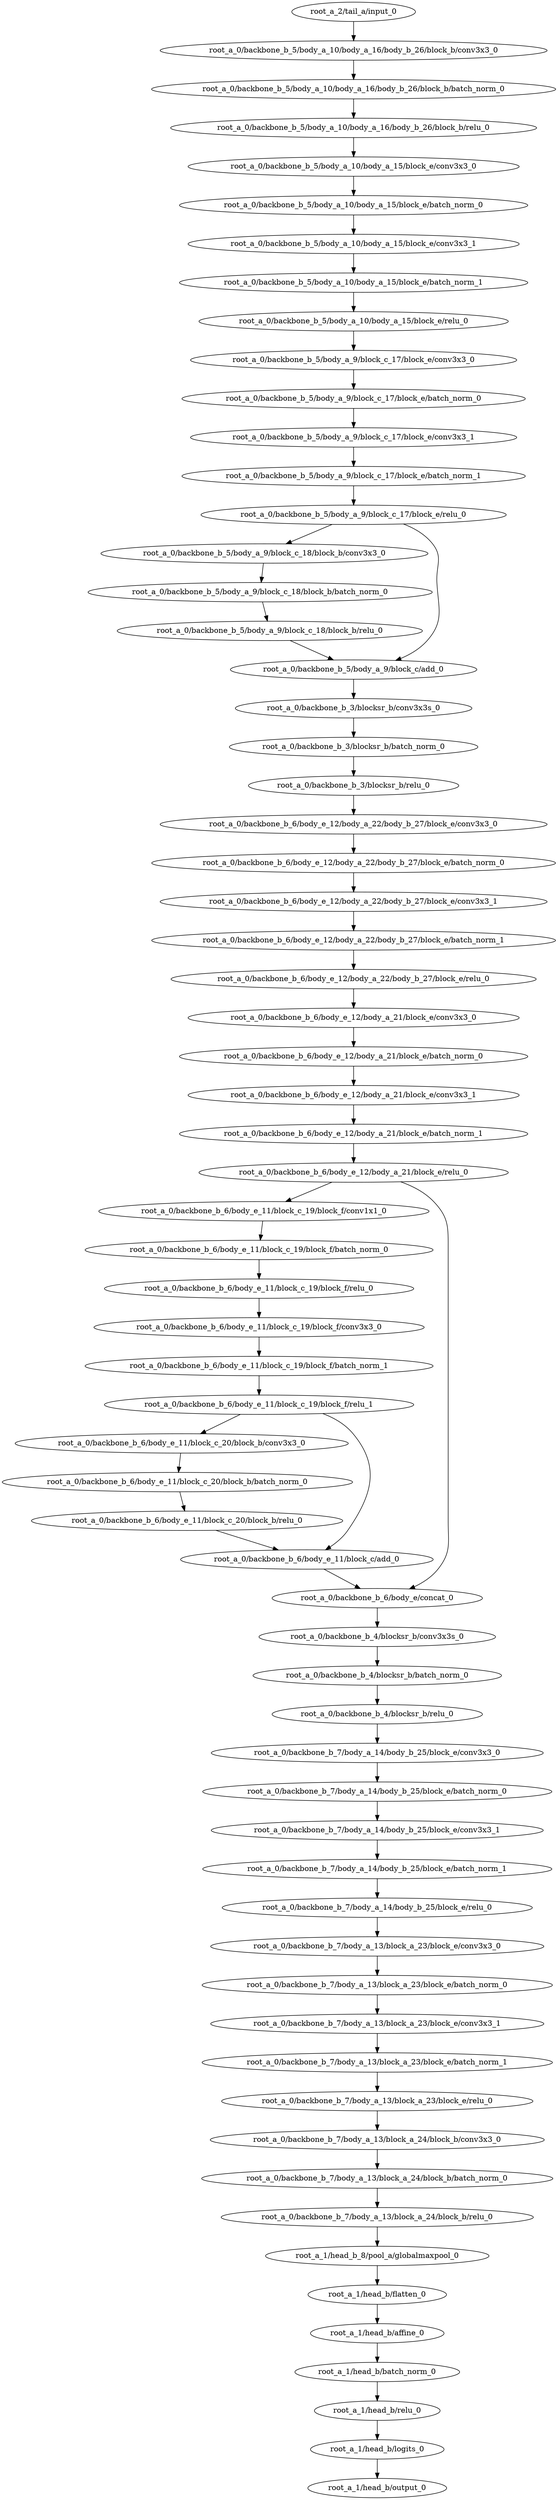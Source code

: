 digraph root_a {
	"root_a_2/tail_a/input_0"
	"root_a_0/backbone_b_5/body_a_10/body_a_16/body_b_26/block_b/conv3x3_0"
	"root_a_0/backbone_b_5/body_a_10/body_a_16/body_b_26/block_b/batch_norm_0"
	"root_a_0/backbone_b_5/body_a_10/body_a_16/body_b_26/block_b/relu_0"
	"root_a_0/backbone_b_5/body_a_10/body_a_15/block_e/conv3x3_0"
	"root_a_0/backbone_b_5/body_a_10/body_a_15/block_e/batch_norm_0"
	"root_a_0/backbone_b_5/body_a_10/body_a_15/block_e/conv3x3_1"
	"root_a_0/backbone_b_5/body_a_10/body_a_15/block_e/batch_norm_1"
	"root_a_0/backbone_b_5/body_a_10/body_a_15/block_e/relu_0"
	"root_a_0/backbone_b_5/body_a_9/block_c_17/block_e/conv3x3_0"
	"root_a_0/backbone_b_5/body_a_9/block_c_17/block_e/batch_norm_0"
	"root_a_0/backbone_b_5/body_a_9/block_c_17/block_e/conv3x3_1"
	"root_a_0/backbone_b_5/body_a_9/block_c_17/block_e/batch_norm_1"
	"root_a_0/backbone_b_5/body_a_9/block_c_17/block_e/relu_0"
	"root_a_0/backbone_b_5/body_a_9/block_c_18/block_b/conv3x3_0"
	"root_a_0/backbone_b_5/body_a_9/block_c_18/block_b/batch_norm_0"
	"root_a_0/backbone_b_5/body_a_9/block_c_18/block_b/relu_0"
	"root_a_0/backbone_b_5/body_a_9/block_c/add_0"
	"root_a_0/backbone_b_3/blocksr_b/conv3x3s_0"
	"root_a_0/backbone_b_3/blocksr_b/batch_norm_0"
	"root_a_0/backbone_b_3/blocksr_b/relu_0"
	"root_a_0/backbone_b_6/body_e_12/body_a_22/body_b_27/block_e/conv3x3_0"
	"root_a_0/backbone_b_6/body_e_12/body_a_22/body_b_27/block_e/batch_norm_0"
	"root_a_0/backbone_b_6/body_e_12/body_a_22/body_b_27/block_e/conv3x3_1"
	"root_a_0/backbone_b_6/body_e_12/body_a_22/body_b_27/block_e/batch_norm_1"
	"root_a_0/backbone_b_6/body_e_12/body_a_22/body_b_27/block_e/relu_0"
	"root_a_0/backbone_b_6/body_e_12/body_a_21/block_e/conv3x3_0"
	"root_a_0/backbone_b_6/body_e_12/body_a_21/block_e/batch_norm_0"
	"root_a_0/backbone_b_6/body_e_12/body_a_21/block_e/conv3x3_1"
	"root_a_0/backbone_b_6/body_e_12/body_a_21/block_e/batch_norm_1"
	"root_a_0/backbone_b_6/body_e_12/body_a_21/block_e/relu_0"
	"root_a_0/backbone_b_6/body_e_11/block_c_19/block_f/conv1x1_0"
	"root_a_0/backbone_b_6/body_e_11/block_c_19/block_f/batch_norm_0"
	"root_a_0/backbone_b_6/body_e_11/block_c_19/block_f/relu_0"
	"root_a_0/backbone_b_6/body_e_11/block_c_19/block_f/conv3x3_0"
	"root_a_0/backbone_b_6/body_e_11/block_c_19/block_f/batch_norm_1"
	"root_a_0/backbone_b_6/body_e_11/block_c_19/block_f/relu_1"
	"root_a_0/backbone_b_6/body_e_11/block_c_20/block_b/conv3x3_0"
	"root_a_0/backbone_b_6/body_e_11/block_c_20/block_b/batch_norm_0"
	"root_a_0/backbone_b_6/body_e_11/block_c_20/block_b/relu_0"
	"root_a_0/backbone_b_6/body_e_11/block_c/add_0"
	"root_a_0/backbone_b_6/body_e/concat_0"
	"root_a_0/backbone_b_4/blocksr_b/conv3x3s_0"
	"root_a_0/backbone_b_4/blocksr_b/batch_norm_0"
	"root_a_0/backbone_b_4/blocksr_b/relu_0"
	"root_a_0/backbone_b_7/body_a_14/body_b_25/block_e/conv3x3_0"
	"root_a_0/backbone_b_7/body_a_14/body_b_25/block_e/batch_norm_0"
	"root_a_0/backbone_b_7/body_a_14/body_b_25/block_e/conv3x3_1"
	"root_a_0/backbone_b_7/body_a_14/body_b_25/block_e/batch_norm_1"
	"root_a_0/backbone_b_7/body_a_14/body_b_25/block_e/relu_0"
	"root_a_0/backbone_b_7/body_a_13/block_a_23/block_e/conv3x3_0"
	"root_a_0/backbone_b_7/body_a_13/block_a_23/block_e/batch_norm_0"
	"root_a_0/backbone_b_7/body_a_13/block_a_23/block_e/conv3x3_1"
	"root_a_0/backbone_b_7/body_a_13/block_a_23/block_e/batch_norm_1"
	"root_a_0/backbone_b_7/body_a_13/block_a_23/block_e/relu_0"
	"root_a_0/backbone_b_7/body_a_13/block_a_24/block_b/conv3x3_0"
	"root_a_0/backbone_b_7/body_a_13/block_a_24/block_b/batch_norm_0"
	"root_a_0/backbone_b_7/body_a_13/block_a_24/block_b/relu_0"
	"root_a_1/head_b_8/pool_a/globalmaxpool_0"
	"root_a_1/head_b/flatten_0"
	"root_a_1/head_b/affine_0"
	"root_a_1/head_b/batch_norm_0"
	"root_a_1/head_b/relu_0"
	"root_a_1/head_b/logits_0"
	"root_a_1/head_b/output_0"

	"root_a_2/tail_a/input_0" -> "root_a_0/backbone_b_5/body_a_10/body_a_16/body_b_26/block_b/conv3x3_0"
	"root_a_0/backbone_b_5/body_a_10/body_a_16/body_b_26/block_b/conv3x3_0" -> "root_a_0/backbone_b_5/body_a_10/body_a_16/body_b_26/block_b/batch_norm_0"
	"root_a_0/backbone_b_5/body_a_10/body_a_16/body_b_26/block_b/batch_norm_0" -> "root_a_0/backbone_b_5/body_a_10/body_a_16/body_b_26/block_b/relu_0"
	"root_a_0/backbone_b_5/body_a_10/body_a_16/body_b_26/block_b/relu_0" -> "root_a_0/backbone_b_5/body_a_10/body_a_15/block_e/conv3x3_0"
	"root_a_0/backbone_b_5/body_a_10/body_a_15/block_e/conv3x3_0" -> "root_a_0/backbone_b_5/body_a_10/body_a_15/block_e/batch_norm_0"
	"root_a_0/backbone_b_5/body_a_10/body_a_15/block_e/batch_norm_0" -> "root_a_0/backbone_b_5/body_a_10/body_a_15/block_e/conv3x3_1"
	"root_a_0/backbone_b_5/body_a_10/body_a_15/block_e/conv3x3_1" -> "root_a_0/backbone_b_5/body_a_10/body_a_15/block_e/batch_norm_1"
	"root_a_0/backbone_b_5/body_a_10/body_a_15/block_e/batch_norm_1" -> "root_a_0/backbone_b_5/body_a_10/body_a_15/block_e/relu_0"
	"root_a_0/backbone_b_5/body_a_10/body_a_15/block_e/relu_0" -> "root_a_0/backbone_b_5/body_a_9/block_c_17/block_e/conv3x3_0"
	"root_a_0/backbone_b_5/body_a_9/block_c_17/block_e/conv3x3_0" -> "root_a_0/backbone_b_5/body_a_9/block_c_17/block_e/batch_norm_0"
	"root_a_0/backbone_b_5/body_a_9/block_c_17/block_e/batch_norm_0" -> "root_a_0/backbone_b_5/body_a_9/block_c_17/block_e/conv3x3_1"
	"root_a_0/backbone_b_5/body_a_9/block_c_17/block_e/conv3x3_1" -> "root_a_0/backbone_b_5/body_a_9/block_c_17/block_e/batch_norm_1"
	"root_a_0/backbone_b_5/body_a_9/block_c_17/block_e/batch_norm_1" -> "root_a_0/backbone_b_5/body_a_9/block_c_17/block_e/relu_0"
	"root_a_0/backbone_b_5/body_a_9/block_c_17/block_e/relu_0" -> "root_a_0/backbone_b_5/body_a_9/block_c_18/block_b/conv3x3_0"
	"root_a_0/backbone_b_5/body_a_9/block_c_18/block_b/conv3x3_0" -> "root_a_0/backbone_b_5/body_a_9/block_c_18/block_b/batch_norm_0"
	"root_a_0/backbone_b_5/body_a_9/block_c_18/block_b/batch_norm_0" -> "root_a_0/backbone_b_5/body_a_9/block_c_18/block_b/relu_0"
	"root_a_0/backbone_b_5/body_a_9/block_c_17/block_e/relu_0" -> "root_a_0/backbone_b_5/body_a_9/block_c/add_0"
	"root_a_0/backbone_b_5/body_a_9/block_c_18/block_b/relu_0" -> "root_a_0/backbone_b_5/body_a_9/block_c/add_0"
	"root_a_0/backbone_b_5/body_a_9/block_c/add_0" -> "root_a_0/backbone_b_3/blocksr_b/conv3x3s_0"
	"root_a_0/backbone_b_3/blocksr_b/conv3x3s_0" -> "root_a_0/backbone_b_3/blocksr_b/batch_norm_0"
	"root_a_0/backbone_b_3/blocksr_b/batch_norm_0" -> "root_a_0/backbone_b_3/blocksr_b/relu_0"
	"root_a_0/backbone_b_3/blocksr_b/relu_0" -> "root_a_0/backbone_b_6/body_e_12/body_a_22/body_b_27/block_e/conv3x3_0"
	"root_a_0/backbone_b_6/body_e_12/body_a_22/body_b_27/block_e/conv3x3_0" -> "root_a_0/backbone_b_6/body_e_12/body_a_22/body_b_27/block_e/batch_norm_0"
	"root_a_0/backbone_b_6/body_e_12/body_a_22/body_b_27/block_e/batch_norm_0" -> "root_a_0/backbone_b_6/body_e_12/body_a_22/body_b_27/block_e/conv3x3_1"
	"root_a_0/backbone_b_6/body_e_12/body_a_22/body_b_27/block_e/conv3x3_1" -> "root_a_0/backbone_b_6/body_e_12/body_a_22/body_b_27/block_e/batch_norm_1"
	"root_a_0/backbone_b_6/body_e_12/body_a_22/body_b_27/block_e/batch_norm_1" -> "root_a_0/backbone_b_6/body_e_12/body_a_22/body_b_27/block_e/relu_0"
	"root_a_0/backbone_b_6/body_e_12/body_a_22/body_b_27/block_e/relu_0" -> "root_a_0/backbone_b_6/body_e_12/body_a_21/block_e/conv3x3_0"
	"root_a_0/backbone_b_6/body_e_12/body_a_21/block_e/conv3x3_0" -> "root_a_0/backbone_b_6/body_e_12/body_a_21/block_e/batch_norm_0"
	"root_a_0/backbone_b_6/body_e_12/body_a_21/block_e/batch_norm_0" -> "root_a_0/backbone_b_6/body_e_12/body_a_21/block_e/conv3x3_1"
	"root_a_0/backbone_b_6/body_e_12/body_a_21/block_e/conv3x3_1" -> "root_a_0/backbone_b_6/body_e_12/body_a_21/block_e/batch_norm_1"
	"root_a_0/backbone_b_6/body_e_12/body_a_21/block_e/batch_norm_1" -> "root_a_0/backbone_b_6/body_e_12/body_a_21/block_e/relu_0"
	"root_a_0/backbone_b_6/body_e_12/body_a_21/block_e/relu_0" -> "root_a_0/backbone_b_6/body_e_11/block_c_19/block_f/conv1x1_0"
	"root_a_0/backbone_b_6/body_e_11/block_c_19/block_f/conv1x1_0" -> "root_a_0/backbone_b_6/body_e_11/block_c_19/block_f/batch_norm_0"
	"root_a_0/backbone_b_6/body_e_11/block_c_19/block_f/batch_norm_0" -> "root_a_0/backbone_b_6/body_e_11/block_c_19/block_f/relu_0"
	"root_a_0/backbone_b_6/body_e_11/block_c_19/block_f/relu_0" -> "root_a_0/backbone_b_6/body_e_11/block_c_19/block_f/conv3x3_0"
	"root_a_0/backbone_b_6/body_e_11/block_c_19/block_f/conv3x3_0" -> "root_a_0/backbone_b_6/body_e_11/block_c_19/block_f/batch_norm_1"
	"root_a_0/backbone_b_6/body_e_11/block_c_19/block_f/batch_norm_1" -> "root_a_0/backbone_b_6/body_e_11/block_c_19/block_f/relu_1"
	"root_a_0/backbone_b_6/body_e_11/block_c_19/block_f/relu_1" -> "root_a_0/backbone_b_6/body_e_11/block_c_20/block_b/conv3x3_0"
	"root_a_0/backbone_b_6/body_e_11/block_c_20/block_b/conv3x3_0" -> "root_a_0/backbone_b_6/body_e_11/block_c_20/block_b/batch_norm_0"
	"root_a_0/backbone_b_6/body_e_11/block_c_20/block_b/batch_norm_0" -> "root_a_0/backbone_b_6/body_e_11/block_c_20/block_b/relu_0"
	"root_a_0/backbone_b_6/body_e_11/block_c_19/block_f/relu_1" -> "root_a_0/backbone_b_6/body_e_11/block_c/add_0"
	"root_a_0/backbone_b_6/body_e_11/block_c_20/block_b/relu_0" -> "root_a_0/backbone_b_6/body_e_11/block_c/add_0"
	"root_a_0/backbone_b_6/body_e_11/block_c/add_0" -> "root_a_0/backbone_b_6/body_e/concat_0"
	"root_a_0/backbone_b_6/body_e_12/body_a_21/block_e/relu_0" -> "root_a_0/backbone_b_6/body_e/concat_0"
	"root_a_0/backbone_b_6/body_e/concat_0" -> "root_a_0/backbone_b_4/blocksr_b/conv3x3s_0"
	"root_a_0/backbone_b_4/blocksr_b/conv3x3s_0" -> "root_a_0/backbone_b_4/blocksr_b/batch_norm_0"
	"root_a_0/backbone_b_4/blocksr_b/batch_norm_0" -> "root_a_0/backbone_b_4/blocksr_b/relu_0"
	"root_a_0/backbone_b_4/blocksr_b/relu_0" -> "root_a_0/backbone_b_7/body_a_14/body_b_25/block_e/conv3x3_0"
	"root_a_0/backbone_b_7/body_a_14/body_b_25/block_e/conv3x3_0" -> "root_a_0/backbone_b_7/body_a_14/body_b_25/block_e/batch_norm_0"
	"root_a_0/backbone_b_7/body_a_14/body_b_25/block_e/batch_norm_0" -> "root_a_0/backbone_b_7/body_a_14/body_b_25/block_e/conv3x3_1"
	"root_a_0/backbone_b_7/body_a_14/body_b_25/block_e/conv3x3_1" -> "root_a_0/backbone_b_7/body_a_14/body_b_25/block_e/batch_norm_1"
	"root_a_0/backbone_b_7/body_a_14/body_b_25/block_e/batch_norm_1" -> "root_a_0/backbone_b_7/body_a_14/body_b_25/block_e/relu_0"
	"root_a_0/backbone_b_7/body_a_14/body_b_25/block_e/relu_0" -> "root_a_0/backbone_b_7/body_a_13/block_a_23/block_e/conv3x3_0"
	"root_a_0/backbone_b_7/body_a_13/block_a_23/block_e/conv3x3_0" -> "root_a_0/backbone_b_7/body_a_13/block_a_23/block_e/batch_norm_0"
	"root_a_0/backbone_b_7/body_a_13/block_a_23/block_e/batch_norm_0" -> "root_a_0/backbone_b_7/body_a_13/block_a_23/block_e/conv3x3_1"
	"root_a_0/backbone_b_7/body_a_13/block_a_23/block_e/conv3x3_1" -> "root_a_0/backbone_b_7/body_a_13/block_a_23/block_e/batch_norm_1"
	"root_a_0/backbone_b_7/body_a_13/block_a_23/block_e/batch_norm_1" -> "root_a_0/backbone_b_7/body_a_13/block_a_23/block_e/relu_0"
	"root_a_0/backbone_b_7/body_a_13/block_a_23/block_e/relu_0" -> "root_a_0/backbone_b_7/body_a_13/block_a_24/block_b/conv3x3_0"
	"root_a_0/backbone_b_7/body_a_13/block_a_24/block_b/conv3x3_0" -> "root_a_0/backbone_b_7/body_a_13/block_a_24/block_b/batch_norm_0"
	"root_a_0/backbone_b_7/body_a_13/block_a_24/block_b/batch_norm_0" -> "root_a_0/backbone_b_7/body_a_13/block_a_24/block_b/relu_0"
	"root_a_0/backbone_b_7/body_a_13/block_a_24/block_b/relu_0" -> "root_a_1/head_b_8/pool_a/globalmaxpool_0"
	"root_a_1/head_b_8/pool_a/globalmaxpool_0" -> "root_a_1/head_b/flatten_0"
	"root_a_1/head_b/flatten_0" -> "root_a_1/head_b/affine_0"
	"root_a_1/head_b/affine_0" -> "root_a_1/head_b/batch_norm_0"
	"root_a_1/head_b/batch_norm_0" -> "root_a_1/head_b/relu_0"
	"root_a_1/head_b/relu_0" -> "root_a_1/head_b/logits_0"
	"root_a_1/head_b/logits_0" -> "root_a_1/head_b/output_0"

}